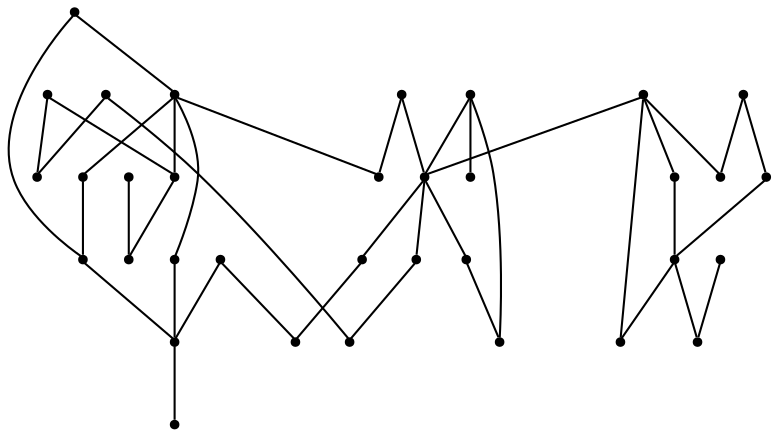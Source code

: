 graph {
  node [shape=point,comment="{\"directed\":false,\"doi\":\"10.1007/11618058_36\",\"figure\":\"4 (1)\"}"]

  v0 [pos="1383.2562136627907,1267.119938719506"]
  v1 [pos="1383.2562136627907,817.3074946683994"]
  v2 [pos="1353.2631722383721,1267.119938719506"]
  v3 [pos="1353.2631722383721,1207.1448232613357"]
  v4 [pos="1353.2631722383721,1237.1324763578525"]
  v5 [pos="1293.2769622093024,1207.1448232613357"]
  v6 [pos="1323.2701308139535,1267.119938719506"]
  v7 [pos="1323.2701308139535,1237.1324763578525"]
  v8 [pos="1293.2769622093024,1297.1074010811599"]
  v9 [pos="1293.2769622093024,847.294957030053"]
  v10 [pos="1293.2769622093024,877.2824193917068"]
  v11 [pos="1293.2769622093024,907.2700089099358"]
  v12 [pos="993.346261809593,1207.1448232613357"]
  v13 [pos="1233.2908793604652,907.2700089099358"]
  v14 [pos="1233.2908793604652,1027.219985513126"]
  v15 [pos="1263.2839207848838,1027.219985513126"]
  v16 [pos="1233.2908793604652,937.2574712715896"]
  v17 [pos="1233.2908793604652,967.2449336332431"]
  v18 [pos="1233.2908793604652,997.2325231514724"]
  v19 [pos="1233.2908793604652,1177.1574244779697"]
  v20 [pos="1023.3393032340116,1027.219985513126"]
  v21 [pos="1203.297710755814,997.2325231514724"]
  v22 [pos="1143.3116279069768,1147.1699621163161"]
  v23 [pos="1173.3046693313954,1087.1949102364333"]
  v24 [pos="1173.3046693313954,1117.1824997546623"]
  v25 [pos="1143.3116279069768,1117.1824997546623"]
  v26 [pos="1143.3116279069768,1087.1949102364333"]
  v27 [pos="1113.3185864825582,1087.1949102364333"]
  v28 [pos="1083.325417877907,1087.1949102364333"]
  v29 [pos="1053.3324082485465,1087.1949102364333"]
  v30 [pos="1053.3324082485465,1117.1824997546623"]
  v31 [pos="1023.3393032340116,817.3074946683994"]
  v32 [pos="1023.3393032340116,1177.1574244779697"]
  v33 [pos="993.346261809593,1027.219985513126"]

  v0 -- v1 [id="-1",pos="1383.2562136627907,1267.119938719506 1383.2562136627907,817.3074946683994 1383.2562136627907,817.3074946683994 1383.2562136627907,817.3074946683994"]
  v33 -- v12 [id="-2",pos="993.346261809593,1027.219985513126 993.346261809593,1207.1448232613357 993.346261809593,1207.1448232613357 993.346261809593,1207.1448232613357"]
  v33 -- v20 [id="-3",pos="993.346261809593,1027.219985513126 1023.3393032340116,1027.219985513126 1023.3393032340116,1027.219985513126 1023.3393032340116,1027.219985513126"]
  v20 -- v32 [id="-4",pos="1023.3393032340116,1027.219985513126 1023.3393032340116,1177.1574244779697 1023.3393032340116,1177.1574244779697 1023.3393032340116,1177.1574244779697"]
  v20 -- v31 [id="-5",pos="1023.3393032340116,1027.219985513126 1023.3393032340116,817.3074946683994 1023.3393032340116,817.3074946683994 1023.3393032340116,817.3074946683994"]
  v29 -- v20 [id="-6",pos="1053.3324082485465,1087.1949102364333 1027.0868913517443,1087.196054645613 1027.0868913517443,1087.196054645613 1027.0868913517443,1087.196054645613 1023.3393032340116,1027.219985513126 1023.3393032340116,1027.219985513126 1023.3393032340116,1027.219985513126"]
  v32 -- v19 [id="-7",pos="1023.3393032340116,1177.1574244779697 1233.2908793604652,1177.1574244779697 1233.2908793604652,1177.1574244779697 1233.2908793604652,1177.1574244779697"]
  v31 -- v1 [id="-8",pos="1023.3393032340116,817.3074946683994 1383.2562136627907,817.3074946683994 1383.2562136627907,817.3074946683994 1383.2562136627907,817.3074946683994"]
  v29 -- v30 [id="-9",pos="1053.3324082485465,1087.1949102364333 1053.3324082485465,1117.1824997546623 1053.3324082485465,1117.1824997546623 1053.3324082485465,1117.1824997546623"]
  v29 -- v22 [id="-10",pos="1053.3324082485465,1087.1949102364333 1053.3292605377908,1057.2084651273838 1053.3292605377908,1057.2084651273838 1053.3292605377908,1057.2084651273838 1203.2988553779069,1057.2084651273838 1203.2988553779069,1057.2084651273838 1203.2988553779069,1057.2084651273838 1203.2988553779069,1147.1709793689201 1203.2988553779069,1147.1709793689201 1203.2988553779069,1147.1709793689201 1143.3116279069768,1147.1699621163161 1143.3116279069768,1147.1699621163161 1143.3116279069768,1147.1699621163161"]
  v30 -- v25 [id="-11",pos="1053.3324082485465,1117.1824997546623 1143.3116279069768,1117.1824997546623 1143.3116279069768,1117.1824997546623 1143.3116279069768,1117.1824997546623"]
  v27 -- v26 [id="-12",pos="1113.3185864825582,1087.1949102364333 1143.3116279069768,1087.1949102364333 1143.3116279069768,1087.1949102364333 1143.3116279069768,1087.1949102364333"]
  v25 -- v22 [id="-13",pos="1143.3116279069768,1117.1824997546623 1143.3116279069768,1147.1699621163161 1143.3116279069768,1147.1699621163161 1143.3116279069768,1147.1699621163161"]
  v26 -- v25 [id="-14",pos="1143.3116279069768,1087.1949102364333 1143.3116279069768,1117.1824997546623 1143.3116279069768,1117.1824997546623 1143.3116279069768,1117.1824997546623"]
  v25 -- v24 [id="-15",pos="1143.3116279069768,1117.1824997546623 1173.3046693313954,1117.1824997546623 1173.3046693313954,1117.1824997546623 1173.3046693313954,1117.1824997546623"]
  v23 -- v24 [id="-16",pos="1173.3046693313954,1087.1949102364333 1173.3046693313954,1117.1824997546623 1173.3046693313954,1117.1824997546623 1173.3046693313954,1117.1824997546623"]
  v27 -- v28 [id="-17",pos="1113.3185864825582,1087.1949102364333 1083.325417877907,1087.1949102364333 1083.325417877907,1087.1949102364333 1083.325417877907,1087.1949102364333"]
  v29 -- v28 [id="-18",pos="1053.3324082485465,1087.1949102364333 1083.325417877907,1087.1949102364333 1083.325417877907,1087.1949102364333 1083.325417877907,1087.1949102364333"]
  v20 -- v21 [id="-19",pos="1023.3393032340116,1027.219985513126 1203.2988553779069,1023.4710281970451 1203.2988553779069,1023.4710281970451 1203.2988553779069,1023.4710281970451 1203.297710755814,997.2325231514724 1203.297710755814,997.2325231514724 1203.297710755814,997.2325231514724"]
  v21 -- v18 [id="-20",pos="1203.297710755814,997.2325231514724 1233.2908793604652,997.2325231514724 1233.2908793604652,997.2325231514724 1233.2908793604652,997.2325231514724"]
  v14 -- v20 [id="-21",pos="1233.2908793604652,1027.219985513126 1023.3393032340116,1027.219985513126 1023.3393032340116,1027.219985513126 1023.3393032340116,1027.219985513126"]
  v14 -- v19 [id="-22",pos="1233.2908793604652,1027.219985513126 1233.2908793604652,1177.1574244779697 1233.2908793604652,1177.1574244779697 1233.2908793604652,1177.1574244779697"]
  v17 -- v18 [id="-23",pos="1233.2908793604652,967.2449336332431 1233.2908793604652,997.2325231514724 1233.2908793604652,997.2325231514724 1233.2908793604652,997.2325231514724"]
  v17 -- v16 [id="-24",pos="1233.2908793604652,967.2449336332431 1233.2908793604652,937.2574712715896 1233.2908793604652,937.2574712715896 1233.2908793604652,937.2574712715896"]
  v13 -- v16 [id="-25",pos="1233.2908793604652,907.2700089099358 1233.2908793604652,937.2574712715896 1233.2908793604652,937.2574712715896 1233.2908793604652,937.2574712715896"]
  v14 -- v15 [id="-26",pos="1233.2908793604652,1027.219985513126 1263.2839207848838,1027.219985513126 1263.2839207848838,1027.219985513126 1263.2839207848838,1027.219985513126"]
  v13 -- v11 [id="-27",pos="1233.2908793604652,907.2700089099358 1293.2769622093024,907.2700089099358 1293.2769622093024,907.2700089099358 1293.2769622093024,907.2700089099358"]
  v5 -- v12 [id="-28",pos="1293.2769622093024,1207.1448232613357 993.346261809593,1207.1448232613357 993.346261809593,1207.1448232613357 993.346261809593,1207.1448232613357"]
  v5 -- v8 [id="-29",pos="1293.2769622093024,1207.1448232613357 1293.2769622093024,1297.1074010811599 1293.2769622093024,1297.1074010811599 1293.2769622093024,1297.1074010811599"]
  v5 -- v11 [id="-30",pos="1293.2769622093024,1207.1448232613357 1293.2769622093024,907.2700089099358 1293.2769622093024,907.2700089099358 1293.2769622093024,907.2700089099358"]
  v11 -- v10 [id="-31",pos="1293.2769622093024,907.2700089099358 1293.2769622093024,877.2824193917068 1293.2769622093024,877.2824193917068 1293.2769622093024,877.2824193917068"]
  v9 -- v10 [id="-32",pos="1293.2769622093024,847.294957030053 1293.2769622093024,877.2824193917068 1293.2769622093024,877.2824193917068 1293.2769622093024,877.2824193917068"]
  v5 -- v7 [id="-33",pos="1293.2769622093024,1207.1448232613357 1297.024582122093,1237.1334936104568 1297.024582122093,1237.1334936104568 1297.024582122093,1237.1334936104568 1323.2701308139535,1237.1324763578525 1323.2701308139535,1237.1324763578525 1323.2701308139535,1237.1324763578525"]
  v8 -- v2 [id="-34",pos="1293.2769622093024,1297.1074010811599 1353.2641896802324,1297.1085454903396 1353.2641896802324,1297.1085454903396 1353.2641896802324,1297.1085454903396 1353.2631722383721,1267.119938719506 1353.2631722383721,1267.119938719506 1353.2631722383721,1267.119938719506"]
  v7 -- v4 [id="-35",pos="1323.2701308139535,1237.1324763578525 1353.2631722383721,1237.1324763578525 1353.2631722383721,1237.1324763578525 1353.2631722383721,1237.1324763578525"]
  v3 -- v5 [id="-36",pos="1353.2631722383721,1207.1448232613357 1293.2769622093024,1207.1448232613357 1293.2769622093024,1207.1448232613357 1293.2769622093024,1207.1448232613357"]
  v2 -- v6 [id="-37",pos="1353.2631722383721,1267.119938719506 1323.2701308139535,1267.119938719506 1323.2701308139535,1267.119938719506 1323.2701308139535,1267.119938719506"]
  v4 -- v2 [id="-38",pos="1353.2631722383721,1237.1324763578525 1353.2631722383721,1267.119938719506 1353.2631722383721,1267.119938719506 1353.2631722383721,1267.119938719506"]
  v3 -- v4 [id="-39",pos="1353.2631722383721,1207.1448232613357 1353.2631722383721,1237.1324763578525 1353.2631722383721,1237.1324763578525 1353.2631722383721,1237.1324763578525"]
  v0 -- v2 [id="-40",pos="1383.2562136627907,1267.119938719506 1353.2631722383721,1267.119938719506 1353.2631722383721,1267.119938719506 1353.2631722383721,1267.119938719506"]
}